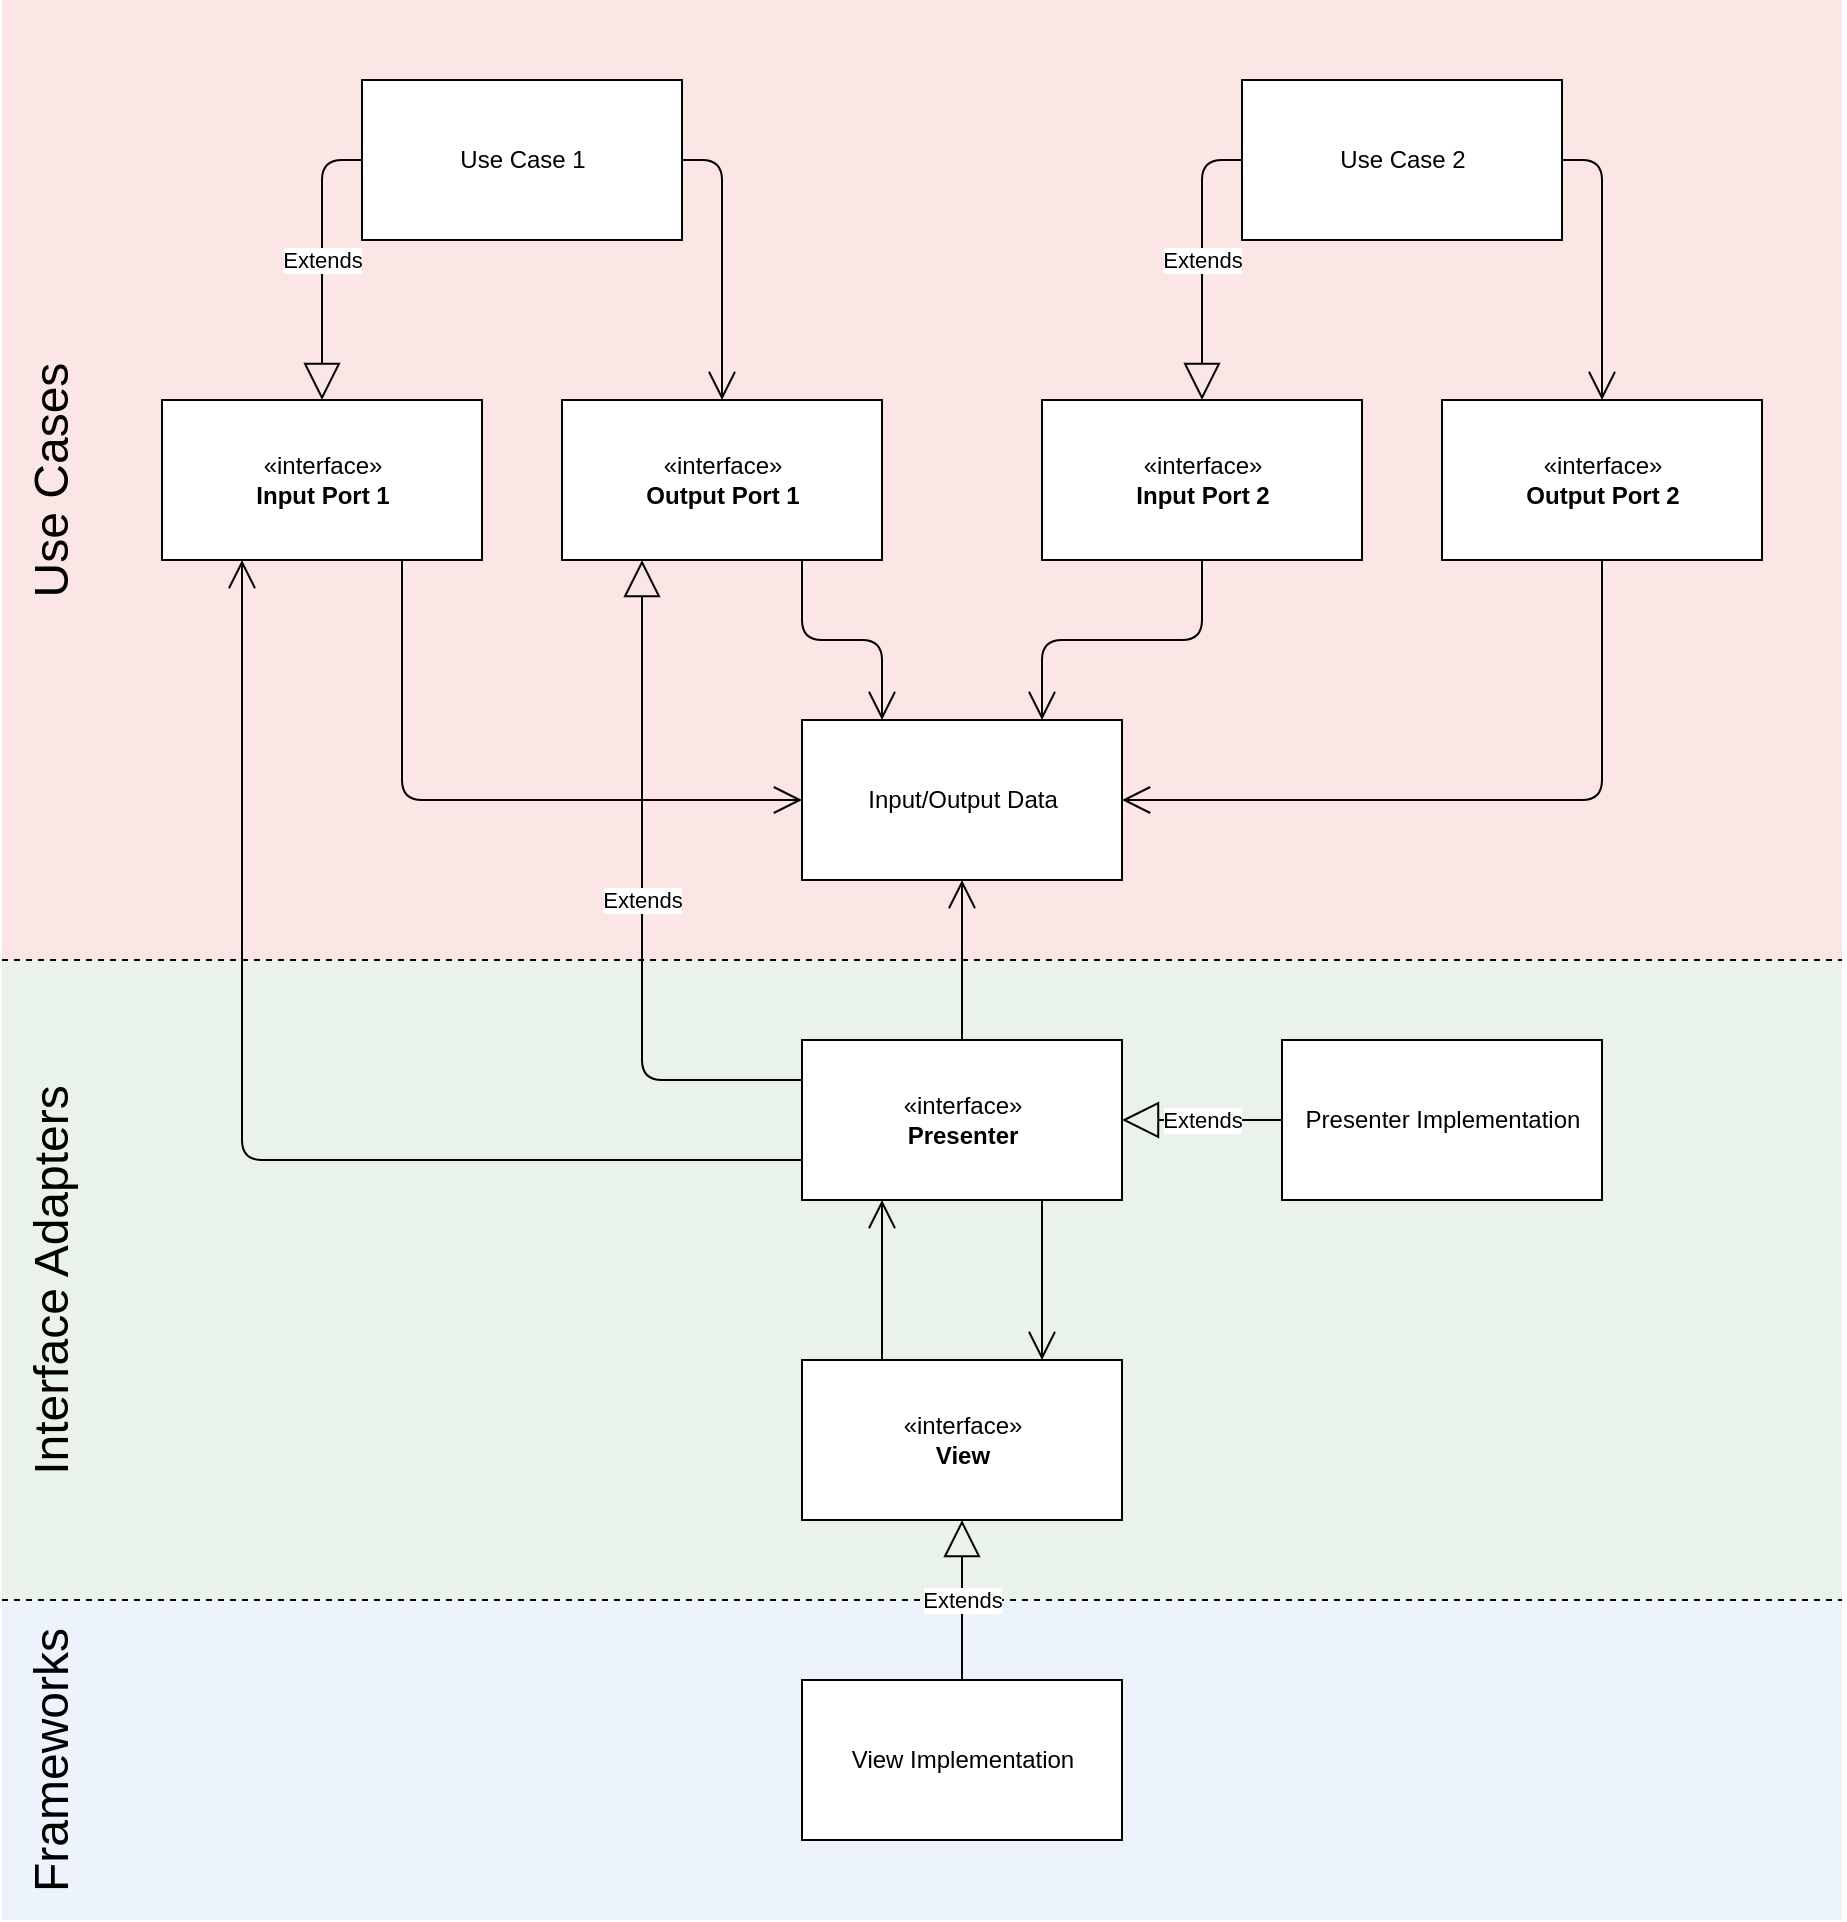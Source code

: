 <mxfile version="14.2.3" type="device"><diagram id="C5RBs43oDa-KdzZeNtuy" name="Page-1"><mxGraphModel dx="946" dy="589" grid="1" gridSize="10" guides="1" tooltips="1" connect="1" arrows="1" fold="1" page="1" pageScale="1" pageWidth="1920" pageHeight="1200" math="0" shadow="0"><root><mxCell id="WIyWlLk6GJQsqaUBKTNV-0"/><mxCell id="WIyWlLk6GJQsqaUBKTNV-1" parent="WIyWlLk6GJQsqaUBKTNV-0"/><mxCell id="ZIv_gTLxVanI2DXHqnmI-17" value="" style="rounded=0;whiteSpace=wrap;html=1;opacity=50;fillColor=#dae8fc;strokeColor=none;" vertex="1" parent="WIyWlLk6GJQsqaUBKTNV-1"><mxGeometry y="800" width="920" height="160" as="geometry"/></mxCell><mxCell id="ZIv_gTLxVanI2DXHqnmI-16" value="" style="rounded=0;whiteSpace=wrap;html=1;opacity=50;fillColor=#d5e8d4;strokeColor=none;" vertex="1" parent="WIyWlLk6GJQsqaUBKTNV-1"><mxGeometry y="480" width="920" height="320" as="geometry"/></mxCell><mxCell id="ZIv_gTLxVanI2DXHqnmI-15" value="" style="rounded=0;whiteSpace=wrap;html=1;fillColor=#f8cecc;strokeColor=none;opacity=50;" vertex="1" parent="WIyWlLk6GJQsqaUBKTNV-1"><mxGeometry width="920" height="480" as="geometry"/></mxCell><mxCell id="ZIv_gTLxVanI2DXHqnmI-0" value="" style="endArrow=none;dashed=1;html=1;" edge="1" parent="WIyWlLk6GJQsqaUBKTNV-1"><mxGeometry width="50" height="50" relative="1" as="geometry"><mxPoint y="480" as="sourcePoint"/><mxPoint x="920" y="480" as="targetPoint"/></mxGeometry></mxCell><mxCell id="ZIv_gTLxVanI2DXHqnmI-6" value="" style="endArrow=none;dashed=1;html=1;" edge="1" parent="WIyWlLk6GJQsqaUBKTNV-1"><mxGeometry width="50" height="50" relative="1" as="geometry"><mxPoint y="800" as="sourcePoint"/><mxPoint x="920" y="800" as="targetPoint"/></mxGeometry></mxCell><mxCell id="ybz2R7xzpXjVvCGMaoxq-0" value="Use Case 1" style="html=1;" parent="WIyWlLk6GJQsqaUBKTNV-1" vertex="1"><mxGeometry x="180" y="40" width="160" height="80" as="geometry"/></mxCell><mxCell id="ybz2R7xzpXjVvCGMaoxq-1" value="«interface»&lt;br&gt;&lt;b&gt;Input Port 1&lt;br&gt;&lt;/b&gt;" style="html=1;" parent="WIyWlLk6GJQsqaUBKTNV-1" vertex="1"><mxGeometry x="80" y="200" width="160" height="80" as="geometry"/></mxCell><mxCell id="ybz2R7xzpXjVvCGMaoxq-2" value="«interface»&lt;br&gt;&lt;b&gt;Output Port 1&lt;/b&gt;" style="html=1;" parent="WIyWlLk6GJQsqaUBKTNV-1" vertex="1"><mxGeometry x="280" y="200" width="160" height="80" as="geometry"/></mxCell><mxCell id="ybz2R7xzpXjVvCGMaoxq-3" value="Extends" style="endArrow=block;endSize=16;endFill=0;html=1;exitX=0;exitY=0.5;exitDx=0;exitDy=0;entryX=0.5;entryY=0;entryDx=0;entryDy=0;" parent="WIyWlLk6GJQsqaUBKTNV-1" source="ybz2R7xzpXjVvCGMaoxq-0" target="ybz2R7xzpXjVvCGMaoxq-1" edge="1"><mxGeometry width="160" relative="1" as="geometry"><mxPoint x="80" y="150" as="sourcePoint"/><mxPoint x="240" y="150" as="targetPoint"/><Array as="points"><mxPoint x="160" y="80"/></Array></mxGeometry></mxCell><mxCell id="ybz2R7xzpXjVvCGMaoxq-4" value="" style="endArrow=open;endFill=1;endSize=12;html=1;exitX=1;exitY=0.5;exitDx=0;exitDy=0;entryX=0.5;entryY=0;entryDx=0;entryDy=0;" parent="WIyWlLk6GJQsqaUBKTNV-1" source="ybz2R7xzpXjVvCGMaoxq-0" target="ybz2R7xzpXjVvCGMaoxq-2" edge="1"><mxGeometry width="160" relative="1" as="geometry"><mxPoint x="490" y="120" as="sourcePoint"/><mxPoint x="650" y="120" as="targetPoint"/><Array as="points"><mxPoint x="360" y="80"/></Array></mxGeometry></mxCell><mxCell id="ybz2R7xzpXjVvCGMaoxq-5" value="«interface»&lt;br&gt;&lt;b&gt;Input Port 2&lt;/b&gt;" style="html=1;" parent="WIyWlLk6GJQsqaUBKTNV-1" vertex="1"><mxGeometry x="520" y="200" width="160" height="80" as="geometry"/></mxCell><mxCell id="ybz2R7xzpXjVvCGMaoxq-6" value="«interface»&lt;br&gt;&lt;b&gt;Output Port 2&lt;/b&gt;" style="html=1;" parent="WIyWlLk6GJQsqaUBKTNV-1" vertex="1"><mxGeometry x="720" y="200" width="160" height="80" as="geometry"/></mxCell><mxCell id="ybz2R7xzpXjVvCGMaoxq-7" value="Use Case 2" style="html=1;" parent="WIyWlLk6GJQsqaUBKTNV-1" vertex="1"><mxGeometry x="620" y="40" width="160" height="80" as="geometry"/></mxCell><mxCell id="ybz2R7xzpXjVvCGMaoxq-8" value="Extends" style="endArrow=block;endSize=16;endFill=0;html=1;exitX=0;exitY=0.5;exitDx=0;exitDy=0;entryX=0.5;entryY=0;entryDx=0;entryDy=0;" parent="WIyWlLk6GJQsqaUBKTNV-1" source="ybz2R7xzpXjVvCGMaoxq-7" target="ybz2R7xzpXjVvCGMaoxq-5" edge="1"><mxGeometry width="160" relative="1" as="geometry"><mxPoint x="460" y="150" as="sourcePoint"/><mxPoint x="620" y="150" as="targetPoint"/><Array as="points"><mxPoint x="600" y="80"/></Array></mxGeometry></mxCell><mxCell id="ybz2R7xzpXjVvCGMaoxq-9" value="" style="endArrow=open;endFill=1;endSize=12;html=1;exitX=1;exitY=0.5;exitDx=0;exitDy=0;entryX=0.5;entryY=0;entryDx=0;entryDy=0;" parent="WIyWlLk6GJQsqaUBKTNV-1" source="ybz2R7xzpXjVvCGMaoxq-7" target="ybz2R7xzpXjVvCGMaoxq-6" edge="1"><mxGeometry width="160" relative="1" as="geometry"><mxPoint x="830" y="130" as="sourcePoint"/><mxPoint x="990" y="130" as="targetPoint"/><Array as="points"><mxPoint x="800" y="80"/></Array></mxGeometry></mxCell><mxCell id="ybz2R7xzpXjVvCGMaoxq-10" value="Input/Output Data" style="html=1;" parent="WIyWlLk6GJQsqaUBKTNV-1" vertex="1"><mxGeometry x="400" y="360" width="160" height="80" as="geometry"/></mxCell><mxCell id="ybz2R7xzpXjVvCGMaoxq-11" value="" style="endArrow=open;endFill=1;endSize=12;html=1;exitX=0.75;exitY=1;exitDx=0;exitDy=0;entryX=0;entryY=0.5;entryDx=0;entryDy=0;" parent="WIyWlLk6GJQsqaUBKTNV-1" source="ybz2R7xzpXjVvCGMaoxq-1" target="ybz2R7xzpXjVvCGMaoxq-10" edge="1"><mxGeometry width="160" relative="1" as="geometry"><mxPoint x="160" y="440" as="sourcePoint"/><mxPoint x="320" y="440" as="targetPoint"/><Array as="points"><mxPoint x="200" y="400"/></Array></mxGeometry></mxCell><mxCell id="ybz2R7xzpXjVvCGMaoxq-12" value="" style="endArrow=open;endFill=1;endSize=12;html=1;exitX=0.5;exitY=1;exitDx=0;exitDy=0;entryX=1;entryY=0.5;entryDx=0;entryDy=0;" parent="WIyWlLk6GJQsqaUBKTNV-1" source="ybz2R7xzpXjVvCGMaoxq-6" target="ybz2R7xzpXjVvCGMaoxq-10" edge="1"><mxGeometry width="160" relative="1" as="geometry"><mxPoint x="660" y="500" as="sourcePoint"/><mxPoint x="820" y="500" as="targetPoint"/><Array as="points"><mxPoint x="800" y="400"/></Array></mxGeometry></mxCell><mxCell id="ybz2R7xzpXjVvCGMaoxq-13" value="" style="endArrow=open;endFill=1;endSize=12;html=1;exitX=0.5;exitY=1;exitDx=0;exitDy=0;entryX=0.75;entryY=0;entryDx=0;entryDy=0;" parent="WIyWlLk6GJQsqaUBKTNV-1" source="ybz2R7xzpXjVvCGMaoxq-5" target="ybz2R7xzpXjVvCGMaoxq-10" edge="1"><mxGeometry width="160" relative="1" as="geometry"><mxPoint x="630" y="310" as="sourcePoint"/><mxPoint x="790" y="310" as="targetPoint"/><Array as="points"><mxPoint x="600" y="320"/><mxPoint x="520" y="320"/></Array></mxGeometry></mxCell><mxCell id="ybz2R7xzpXjVvCGMaoxq-14" value="" style="endArrow=open;endFill=1;endSize=12;html=1;exitX=0.75;exitY=1;exitDx=0;exitDy=0;entryX=0.25;entryY=0;entryDx=0;entryDy=0;" parent="WIyWlLk6GJQsqaUBKTNV-1" source="ybz2R7xzpXjVvCGMaoxq-2" target="ybz2R7xzpXjVvCGMaoxq-10" edge="1"><mxGeometry width="160" relative="1" as="geometry"><mxPoint x="290" y="330" as="sourcePoint"/><mxPoint x="450" y="330" as="targetPoint"/><Array as="points"><mxPoint x="400" y="320"/><mxPoint x="440" y="320"/></Array></mxGeometry></mxCell><mxCell id="ZIv_gTLxVanI2DXHqnmI-1" value="«interface»&lt;br&gt;&lt;b&gt;Presenter&lt;br&gt;&lt;/b&gt;" style="html=1;" vertex="1" parent="WIyWlLk6GJQsqaUBKTNV-1"><mxGeometry x="400" y="520" width="160" height="80" as="geometry"/></mxCell><mxCell id="ZIv_gTLxVanI2DXHqnmI-2" value="" style="endArrow=open;endFill=1;endSize=12;html=1;entryX=0.25;entryY=1;entryDx=0;entryDy=0;exitX=0;exitY=0.75;exitDx=0;exitDy=0;" edge="1" parent="WIyWlLk6GJQsqaUBKTNV-1" source="ZIv_gTLxVanI2DXHqnmI-1" target="ybz2R7xzpXjVvCGMaoxq-1"><mxGeometry width="160" relative="1" as="geometry"><mxPoint x="170" y="580" as="sourcePoint"/><mxPoint x="330" y="580" as="targetPoint"/><Array as="points"><mxPoint x="120" y="580"/></Array></mxGeometry></mxCell><mxCell id="ZIv_gTLxVanI2DXHqnmI-3" value="Extends" style="endArrow=block;endSize=16;endFill=0;html=1;exitX=0;exitY=0.25;exitDx=0;exitDy=0;entryX=0.25;entryY=1;entryDx=0;entryDy=0;" edge="1" parent="WIyWlLk6GJQsqaUBKTNV-1" source="ZIv_gTLxVanI2DXHqnmI-1" target="ybz2R7xzpXjVvCGMaoxq-2"><mxGeometry width="160" relative="1" as="geometry"><mxPoint x="190" y="530" as="sourcePoint"/><mxPoint x="350" y="530" as="targetPoint"/><Array as="points"><mxPoint x="320" y="540"/></Array></mxGeometry></mxCell><mxCell id="ZIv_gTLxVanI2DXHqnmI-4" value="" style="endArrow=open;endFill=1;endSize=12;html=1;exitX=0.5;exitY=0;exitDx=0;exitDy=0;entryX=0.5;entryY=1;entryDx=0;entryDy=0;" edge="1" parent="WIyWlLk6GJQsqaUBKTNV-1" source="ZIv_gTLxVanI2DXHqnmI-1" target="ybz2R7xzpXjVvCGMaoxq-10"><mxGeometry width="160" relative="1" as="geometry"><mxPoint x="700" y="580" as="sourcePoint"/><mxPoint x="860" y="580" as="targetPoint"/></mxGeometry></mxCell><mxCell id="ZIv_gTLxVanI2DXHqnmI-5" value="«interface»&lt;br&gt;&lt;b&gt;View&lt;/b&gt;" style="html=1;" vertex="1" parent="WIyWlLk6GJQsqaUBKTNV-1"><mxGeometry x="400" y="680" width="160" height="80" as="geometry"/></mxCell><mxCell id="ZIv_gTLxVanI2DXHqnmI-7" value="" style="endArrow=open;endFill=1;endSize=12;html=1;exitX=0.25;exitY=0;exitDx=0;exitDy=0;entryX=0.25;entryY=1;entryDx=0;entryDy=0;" edge="1" parent="WIyWlLk6GJQsqaUBKTNV-1" source="ZIv_gTLxVanI2DXHqnmI-5" target="ZIv_gTLxVanI2DXHqnmI-1"><mxGeometry width="160" relative="1" as="geometry"><mxPoint x="710" y="640" as="sourcePoint"/><mxPoint x="870" y="640" as="targetPoint"/></mxGeometry></mxCell><mxCell id="ZIv_gTLxVanI2DXHqnmI-8" value="" style="endArrow=open;endFill=1;endSize=12;html=1;exitX=0.75;exitY=1;exitDx=0;exitDy=0;entryX=0.75;entryY=0;entryDx=0;entryDy=0;" edge="1" parent="WIyWlLk6GJQsqaUBKTNV-1" source="ZIv_gTLxVanI2DXHqnmI-1" target="ZIv_gTLxVanI2DXHqnmI-5"><mxGeometry width="160" relative="1" as="geometry"><mxPoint x="720" y="670" as="sourcePoint"/><mxPoint x="880" y="670" as="targetPoint"/></mxGeometry></mxCell><mxCell id="ZIv_gTLxVanI2DXHqnmI-9" value="Presenter Implementation" style="html=1;" vertex="1" parent="WIyWlLk6GJQsqaUBKTNV-1"><mxGeometry x="640" y="520" width="160" height="80" as="geometry"/></mxCell><mxCell id="ZIv_gTLxVanI2DXHqnmI-10" value="Extends" style="endArrow=block;endSize=16;endFill=0;html=1;entryX=1;entryY=0.5;entryDx=0;entryDy=0;exitX=0;exitY=0.5;exitDx=0;exitDy=0;" edge="1" parent="WIyWlLk6GJQsqaUBKTNV-1" source="ZIv_gTLxVanI2DXHqnmI-9" target="ZIv_gTLxVanI2DXHqnmI-1"><mxGeometry width="160" relative="1" as="geometry"><mxPoint x="550" y="650" as="sourcePoint"/><mxPoint x="710" y="650" as="targetPoint"/></mxGeometry></mxCell><mxCell id="ZIv_gTLxVanI2DXHqnmI-13" value="View Implementation" style="html=1;" vertex="1" parent="WIyWlLk6GJQsqaUBKTNV-1"><mxGeometry x="400" y="840" width="160" height="80" as="geometry"/></mxCell><mxCell id="ZIv_gTLxVanI2DXHqnmI-14" value="Extends" style="endArrow=block;endSize=16;endFill=0;html=1;exitX=0.5;exitY=0;exitDx=0;exitDy=0;entryX=0.5;entryY=1;entryDx=0;entryDy=0;" edge="1" parent="WIyWlLk6GJQsqaUBKTNV-1" source="ZIv_gTLxVanI2DXHqnmI-13" target="ZIv_gTLxVanI2DXHqnmI-5"><mxGeometry width="160" relative="1" as="geometry"><mxPoint x="590" y="830" as="sourcePoint"/><mxPoint x="750" y="830" as="targetPoint"/></mxGeometry></mxCell><mxCell id="ZIv_gTLxVanI2DXHqnmI-18" value="&lt;font style=&quot;font-size: 24px&quot;&gt;Use Cases&lt;/font&gt;" style="text;html=1;strokeColor=none;fillColor=none;align=center;verticalAlign=middle;whiteSpace=wrap;rounded=0;autosize=1;rotation=-90;" vertex="1" parent="WIyWlLk6GJQsqaUBKTNV-1"><mxGeometry x="-40" y="230" width="130" height="20" as="geometry"/></mxCell><mxCell id="ZIv_gTLxVanI2DXHqnmI-19" value="&lt;font style=&quot;font-size: 24px&quot;&gt;Interface Adapters&lt;/font&gt;" style="text;html=1;strokeColor=none;fillColor=none;align=center;verticalAlign=middle;whiteSpace=wrap;rounded=0;autosize=1;rotation=-90;" vertex="1" parent="WIyWlLk6GJQsqaUBKTNV-1"><mxGeometry x="-80" y="630" width="210" height="20" as="geometry"/></mxCell><mxCell id="ZIv_gTLxVanI2DXHqnmI-20" value="&lt;font style=&quot;font-size: 24px&quot;&gt;Frameworks&lt;/font&gt;" style="text;html=1;strokeColor=none;fillColor=none;align=center;verticalAlign=middle;whiteSpace=wrap;rounded=0;autosize=1;rotation=-90;" vertex="1" parent="WIyWlLk6GJQsqaUBKTNV-1"><mxGeometry x="-50" y="870" width="150" height="20" as="geometry"/></mxCell></root></mxGraphModel></diagram></mxfile>